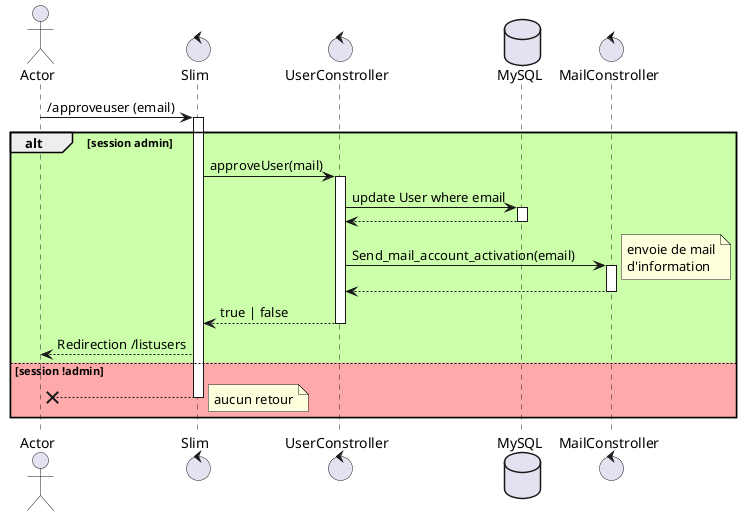 @startuml POST
actor Actor as a
control Slim as s
control UserConstroller as uc
database MySQL as db
control MailConstroller as mc

a -> s :/approveuser (email)
activate s
alt  #ccffaa session admin
s -> uc :approveUser(mail)
activate uc
uc -> db :update User where email
activate db
db --> uc
deactivate db

uc -> mc :Send_mail_account_activation(email)
activate mc
note right
envoie de mail
d'information
end note
mc --> uc
deactivate mc

uc --> s :true | false
deactivate uc
s --> a :Redirection /listusers
else  #ffaaaa session !admin
s -->x a
note right
aucun retour
end note
deactivate s
end

@enduml
